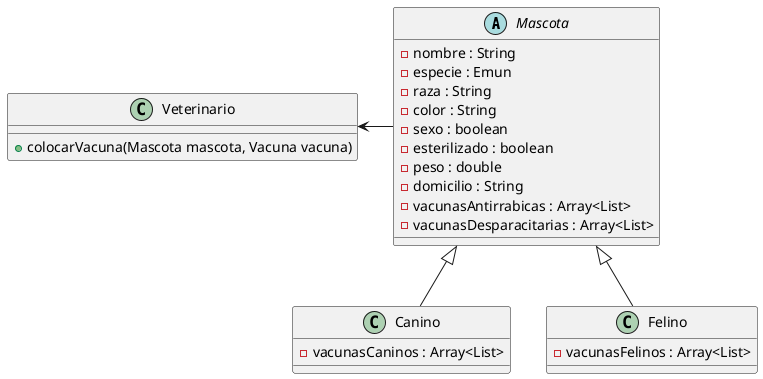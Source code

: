 @startuml
abstract class Mascota{
    - nombre : String
    - especie : Emun
    - raza : String
    - color : String
    - sexo : boolean
    - esterilizado : boolean
    - peso : double
    - domicilio : String
    - vacunasAntirrabicas : Array<List>
    - vacunasDesparacitarias : Array<List>
}

class Canino{
    - vacunasCaninos : Array<List>
}

class Felino{
    - vacunasFelinos : Array<List>
}

class Veterinario{
    + colocarVacuna(Mascota mascota, Vacuna vacuna)
}

Canino -u-|> Mascota
Felino -u-|> Mascota
Mascota -l-> Veterinario
@enduml